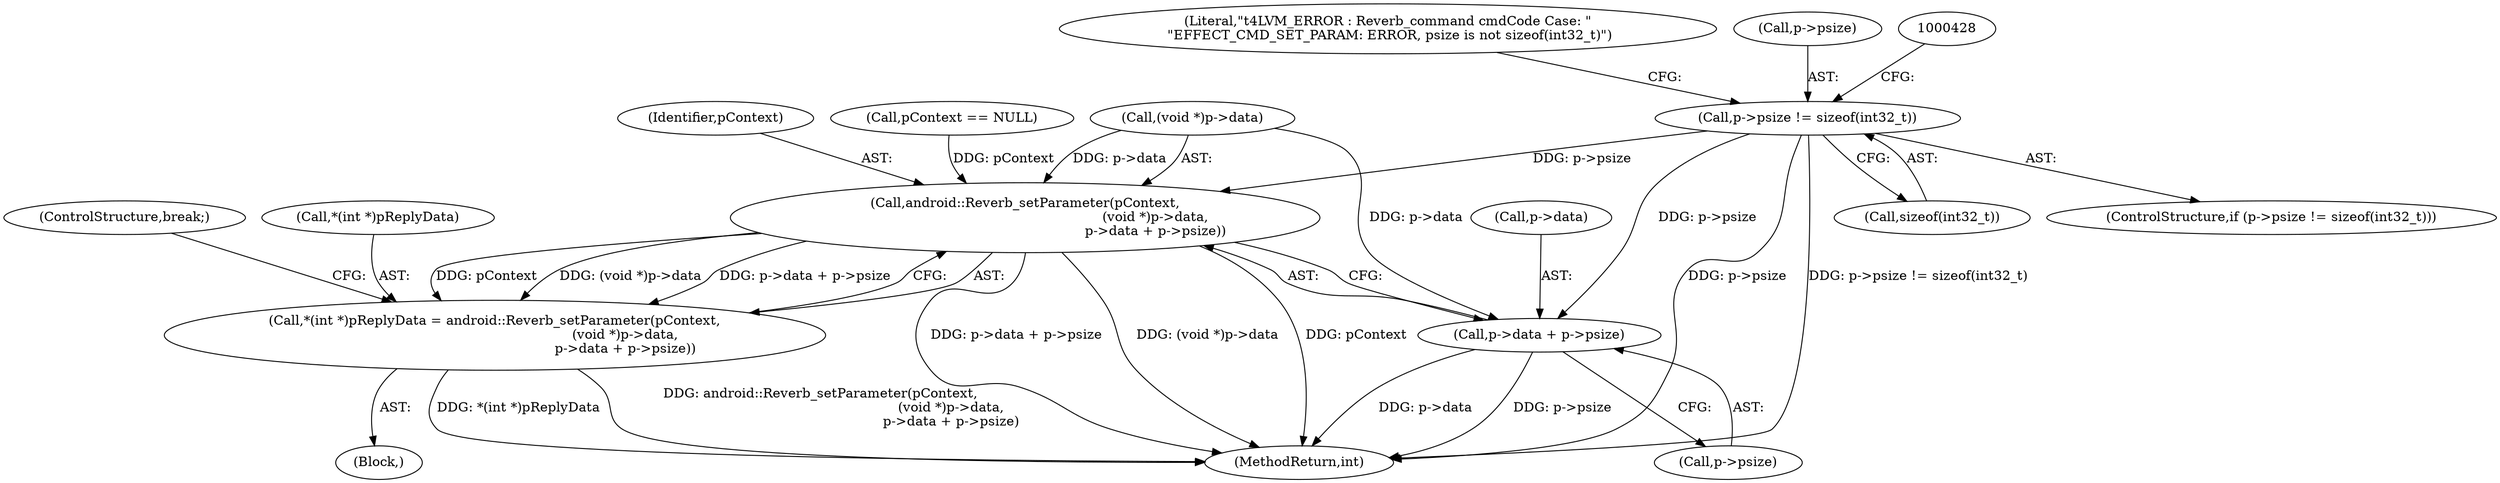 digraph "0_Android_f490fc335772a9b14e78997486f4a572b0594c04_0@API" {
"1000413" [label="(Call,p->psize != sizeof(int32_t))"];
"1000430" [label="(Call,android::Reverb_setParameter(pContext,\n                                                              (void *)p->data,\n                                                              p->data + p->psize))"];
"1000425" [label="(Call,*(int *)pReplyData = android::Reverb_setParameter(pContext,\n                                                              (void *)p->data,\n                                                              p->data + p->psize))"];
"1000437" [label="(Call,p->data + p->psize)"];
"1000413" [label="(Call,p->psize != sizeof(int32_t))"];
"1000417" [label="(Call,sizeof(int32_t))"];
"1000412" [label="(ControlStructure,if (p->psize != sizeof(int32_t)))"];
"1000430" [label="(Call,android::Reverb_setParameter(pContext,\n                                                              (void *)p->data,\n                                                              p->data + p->psize))"];
"1000432" [label="(Call,(void *)p->data)"];
"1000444" [label="(ControlStructure,break;)"];
"1000431" [label="(Identifier,pContext)"];
"1000426" [label="(Call,*(int *)pReplyData)"];
"1000441" [label="(Call,p->psize)"];
"1000421" [label="(Literal,\"\t4LVM_ERROR : Reverb_command cmdCode Case: \"\n \"EFFECT_CMD_SET_PARAM: ERROR, psize is not sizeof(int32_t)\")"];
"1000414" [label="(Call,p->psize)"];
"1000425" [label="(Call,*(int *)pReplyData = android::Reverb_setParameter(pContext,\n                                                              (void *)p->data,\n                                                              p->data + p->psize))"];
"1000373" [label="(Block,)"];
"1000126" [label="(Call,pContext == NULL)"];
"1000437" [label="(Call,p->data + p->psize)"];
"1000685" [label="(MethodReturn,int)"];
"1000438" [label="(Call,p->data)"];
"1000413" -> "1000412"  [label="AST: "];
"1000413" -> "1000417"  [label="CFG: "];
"1000414" -> "1000413"  [label="AST: "];
"1000417" -> "1000413"  [label="AST: "];
"1000421" -> "1000413"  [label="CFG: "];
"1000428" -> "1000413"  [label="CFG: "];
"1000413" -> "1000685"  [label="DDG: p->psize"];
"1000413" -> "1000685"  [label="DDG: p->psize != sizeof(int32_t)"];
"1000413" -> "1000430"  [label="DDG: p->psize"];
"1000413" -> "1000437"  [label="DDG: p->psize"];
"1000430" -> "1000425"  [label="AST: "];
"1000430" -> "1000437"  [label="CFG: "];
"1000431" -> "1000430"  [label="AST: "];
"1000432" -> "1000430"  [label="AST: "];
"1000437" -> "1000430"  [label="AST: "];
"1000425" -> "1000430"  [label="CFG: "];
"1000430" -> "1000685"  [label="DDG: p->data + p->psize"];
"1000430" -> "1000685"  [label="DDG: (void *)p->data"];
"1000430" -> "1000685"  [label="DDG: pContext"];
"1000430" -> "1000425"  [label="DDG: pContext"];
"1000430" -> "1000425"  [label="DDG: (void *)p->data"];
"1000430" -> "1000425"  [label="DDG: p->data + p->psize"];
"1000126" -> "1000430"  [label="DDG: pContext"];
"1000432" -> "1000430"  [label="DDG: p->data"];
"1000425" -> "1000373"  [label="AST: "];
"1000426" -> "1000425"  [label="AST: "];
"1000444" -> "1000425"  [label="CFG: "];
"1000425" -> "1000685"  [label="DDG: *(int *)pReplyData"];
"1000425" -> "1000685"  [label="DDG: android::Reverb_setParameter(pContext,\n                                                              (void *)p->data,\n                                                              p->data + p->psize)"];
"1000437" -> "1000441"  [label="CFG: "];
"1000438" -> "1000437"  [label="AST: "];
"1000441" -> "1000437"  [label="AST: "];
"1000437" -> "1000685"  [label="DDG: p->data"];
"1000437" -> "1000685"  [label="DDG: p->psize"];
"1000432" -> "1000437"  [label="DDG: p->data"];
}
